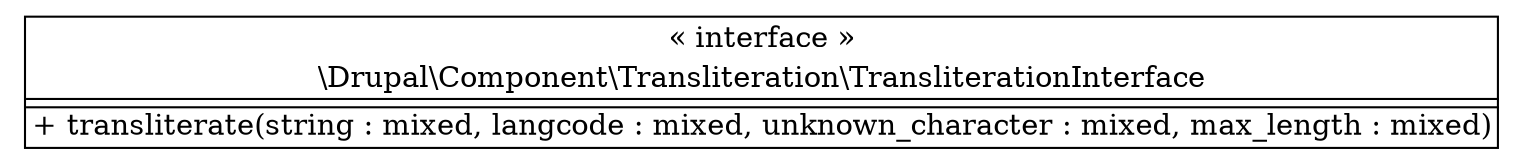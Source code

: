 digraph "Class Diagram" {
  node [shape=plaintext]
  "\\Drupal\\Component\\Transliteration\\TransliterationInterface" [
    label=<
<table border="1" cellpadding="2" cellspacing="0" cellborder="0">
<tr><td align="center">&laquo; interface &raquo;</td></tr>
<tr><td align="center" title="interface TransliterationInterface">\\Drupal\\Component\\Transliteration\\TransliterationInterface</td></tr><hr />
<tr><td></td></tr>
<hr />
<tr><td align="left" title="public transliterate">+ transliterate(string : mixed, langcode : mixed, unknown_character : mixed, max_length : mixed)</td></tr>
</table>
  >
  ];
}